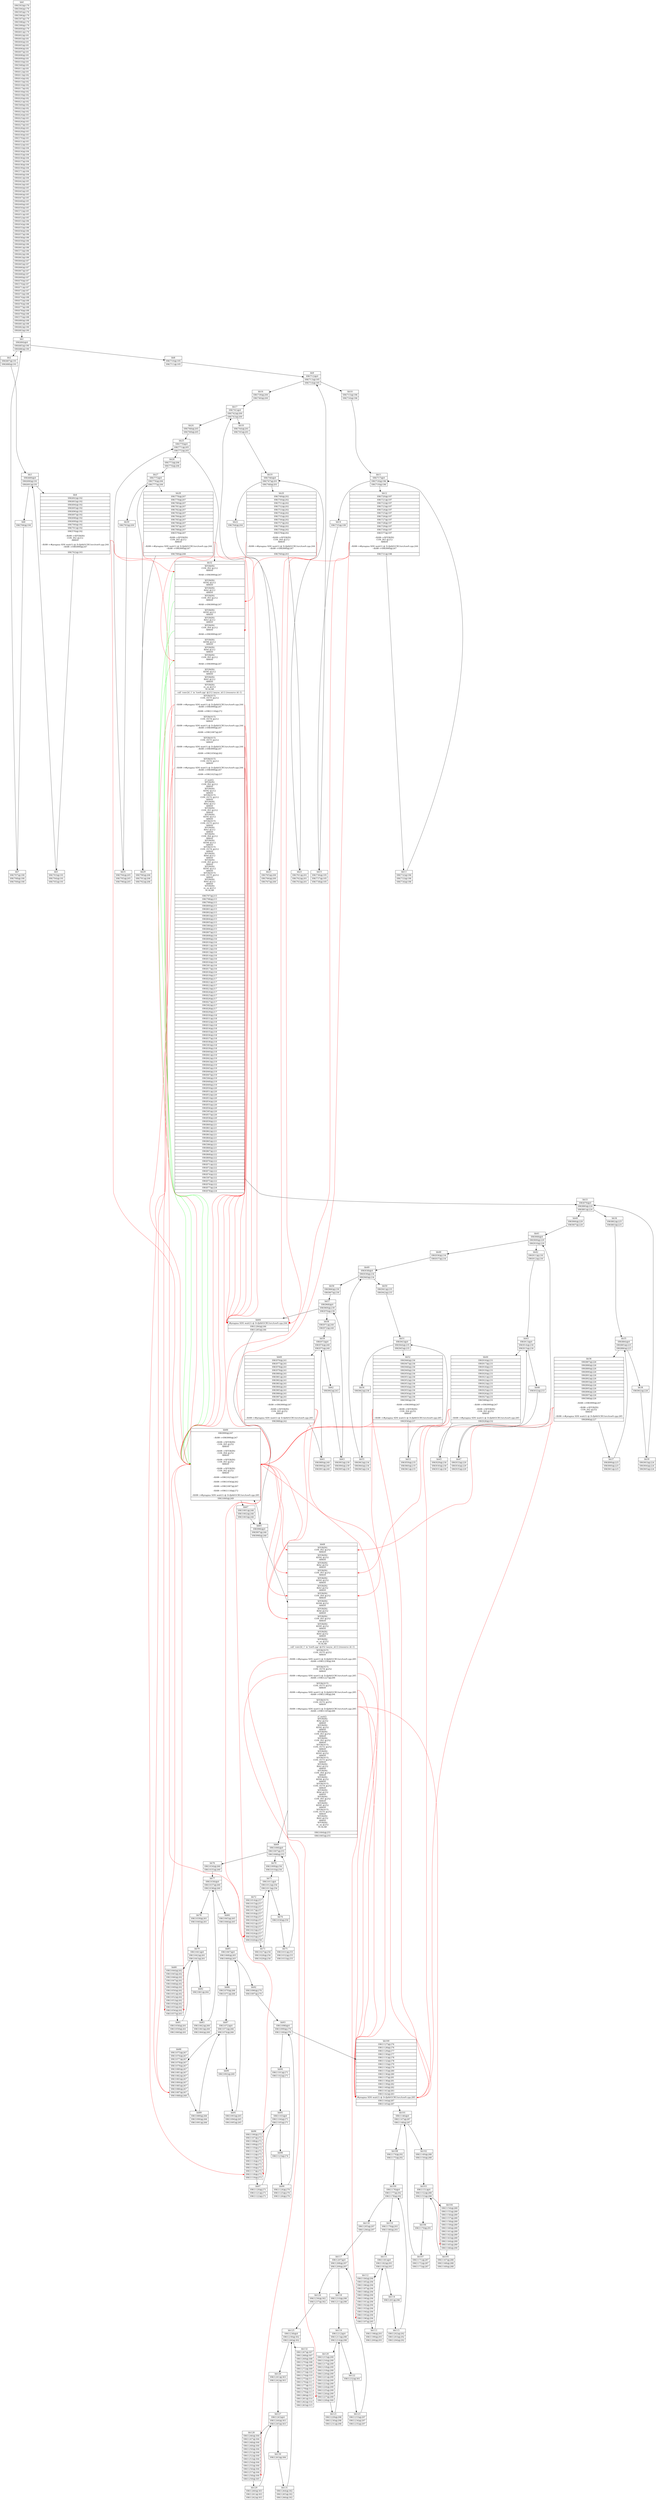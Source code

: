digraph CDFG {
node [shape=record];
bb0 [shape=record, label = "{bb0|<x0000000002CB31E0>SW(593)@179\n|<x0000000002CB3280>SW(594)@179\n|<x0000000002CB3320>SW(595)@179\n|<x0000000002CB33C0>SW(596)@179\n|<x0000000002CB3460>SW(597)@179\n|<x0000000002CB3500>SW(598)@179\n|<x0000000002CB35A0>SW(599)@179\n|<x0000000002CB3640>SW(600)@179\n|<x0000000002CB36E0>SW(601)@179\n|<x0000000002CB3780>SW(602)@181\n|<x0000000002CB3820>SW(603)@181\n|<x0000000002CB38C0>SW(604)@181\n|<x0000000002CB3960>SW(605)@181\n|<x0000000002CB3A00>SW(606)@181\n|<x0000000002CB3AA0>SW(607)@181\n|<x0000000002CB3B40>SW(608)@181\n|<x0000000002CB3BE0>SW(609)@181\n|<x0000000002CB3C80>SW(610)@181\n|<x0000000002CB2240>SW(568)@181\n|<x0000000002CB3D20>SW(611)@181\n|<x0000000002CB3DC0>SW(612)@181\n|<x0000000002CB3E60>SW(613)@182\n|<x0000000002CB3F00>SW(614)@182\n|<x0000000002CB3FA0>SW(615)@182\n|<x0000000002CB4040>SW(616)@182\n|<x0000000002CB40E0>SW(617)@182\n|<x0000000002CB4180>SW(618)@182\n|<x0000000002CB4220>SW(619)@182\n|<x0000000002CB42C0>SW(620)@182\n|<x0000000002CB4360>SW(621)@182\n|<x0000000002CB22E0>SW(569)@182\n|<x0000000002CB4400>SW(622)@182\n|<x0000000002CB44A0>SW(623)@182\n|<x0000000002CB4540>SW(624)@183\n|<x0000000002CB45E0>SW(625)@183\n|<x0000000002CB4680>SW(626)@183\n|<x0000000002CB4720>SW(627)@183\n|<x0000000002CB47C0>SW(628)@183\n|<x0000000002CB4860>SW(629)@183\n|<x0000000002CB4900>SW(630)@183\n|<x0000000002CB2380>SW(570)@183\n|<x0000000002CB49A0>SW(631)@183\n|<x0000000002CB4A40>SW(632)@183\n|<x0000000002CB4AE0>SW(633)@184\n|<x0000000002CB4B80>SW(634)@184\n|<x0000000002CB4C20>SW(635)@184\n|<x0000000002CB4CC0>SW(636)@184\n|<x0000000002CB4D60>SW(637)@184\n|<x0000000002CB4E00>SW(638)@184\n|<x0000000002CB4EA0>SW(639)@184\n|<x0000000002CB2420>SW(571)@184\n|<x0000000002CB4F40>SW(640)@184\n|<x0000000002CB4FE0>SW(641)@184\n|<x0000000002CB5080>SW(642)@185\n|<x0000000002CB5120>SW(643)@185\n|<x0000000002CB51C0>SW(644)@185\n|<x0000000002CB5260>SW(645)@185\n|<x0000000002CB5300>SW(646)@185\n|<x0000000002CB53A0>SW(647)@185\n|<x0000000002CB5440>SW(648)@185\n|<x0000000002CB54E0>SW(649)@185\n|<x0000000002CB5580>SW(650)@185\n|<x0000000002CB24C0>SW(572)@185\n|<x0000000002CB5620>SW(651)@185\n|<x0000000002CB56C0>SW(652)@185\n|<x0000000002CB5760>SW(653)@186\n|<x0000000002CB5800>SW(654)@186\n|<x0000000002CB58A0>SW(655)@186\n|<x0000000002CB5940>SW(656)@186\n|<x0000000002CB59E0>SW(657)@186\n|<x0000000002CB5A80>SW(658)@186\n|<x0000000002CB5B20>SW(659)@186\n|<x0000000002CB5BC0>SW(660)@186\n|<x0000000002CB5C60>SW(661)@186\n|<x0000000002CB2560>SW(573)@186\n|<x0000000002CB5D00>SW(662)@186\n|<x0000000002CB5DA0>SW(663)@186\n|<x0000000002CB5E40>SW(664)@187\n|<x0000000002CB5EE0>SW(665)@187\n|<x0000000002CB5F80>SW(666)@187\n|<x0000000002CB6020>SW(667)@187\n|<x0000000002CB60C0>SW(668)@187\n|<x0000000002CB6160>SW(669)@187\n|<x0000000002CB6200>SW(670)@187\n|<x0000000002CB2600>SW(574)@187\n|<x0000000002CB62A0>SW(671)@187\n|<x0000000002CB6340>SW(672)@187\n|<x0000000002CB63E0>SW(673)@188\n|<x0000000002CB6480>SW(674)@188\n|<x0000000002CB6520>SW(675)@188\n|<x0000000002CB65C0>SW(676)@188\n|<x0000000002CB6660>SW(677)@188\n|<x0000000002CB6700>SW(678)@188\n|<x0000000002CB67A0>SW(679)@188\n|<x0000000002CB26A0>SW(575)@188\n|<x0000000002CB6840>SW(680)@188\n|<x0000000002CB68E0>SW(681)@188\n|<x0000000002CB6980>SW(682)@190\n|<x0000000002CB6A20>SW(683)@190\n}"];
bb1 [shape=record, label = "{bb1|<x0000000002CB6AC0>SW(684)@0\n|<x0000000002CB6B60>SW(685)@190\n|<x0000000002CB6C00>SW(686)@190\n}"];
bb2 [shape=record, label = "{bb2|<x0000000002CB6CA0>SW(687)@191\n|<x0000000002CB6D40>SW(688)@191\n}"];
bb3 [shape=record, label = "{bb3|<x0000000002CB6DE0>SW(689)@0\n|<x0000000002CB6E80>SW(690)@191\n|<x0000000002CB6F20>SW(691)@191\n}"];
bb4 [shape=record, label = "{bb4|<x0000000002B3B140>SW(692)@192\n|<x0000000002B3B1E0>SW(693)@192\n|<x0000000002B3B280>SW(694)@192\n|<x0000000002B3B320>SW(695)@192\n|<x0000000002B3B3C0>SW(696)@192\n|<x0000000002B3B460>SW(697)@192\n|<x0000000002B3B500>SW(698)@192\n|<x0000000002B3B5A0>SW(699)@192\n|<x0000000002B3B640>SW(700)@192\n|<x0000000002B3B6E0>SW(701)@192\n|<x0000000002CB2740>SW(576)@192\n\n--RAW--\>XFER(IN)\nCON_IN2 @212\nARRAY\n\n--RAW--\>#pragma SDS wait(1) @ D:/ljd4/GCRU/src/tsw9.cpp:244\n--RAW--\>SW(999)@247\n\n|<x0000000002B3B780>SW(702)@193\n}"];
bb5 [shape=record, label = "{bb5|<x0000000002B3B820>SW(703)@191\n|<x0000000002B3B8C0>SW(704)@191\n|<x0000000002B3B960>SW(705)@191\n}"];
bb6 [shape=record, label = "{bb6|<x0000000002B3BA00>SW(706)@194\n}"];
bb7 [shape=record, label = "{bb7|<x0000000002B3BAA0>SW(707)@190\n|<x0000000002B3BB40>SW(708)@190\n|<x0000000002B3BBE0>SW(709)@190\n}"];
bb8 [shape=record, label = "{bb8|<x0000000002B3BC80>SW(710)@195\n|<x0000000002B3BD20>SW(711)@195\n}"];
bb9 [shape=record, label = "{bb9|<x0000000002B3BDC0>SW(712)@0\n|<x0000000002B3BE60>SW(713)@195\n|<x0000000002B3BF00>SW(714)@195\n}"];
bb10 [shape=record, label = "{bb10|<x0000000002B3BFA0>SW(715)@196\n|<x0000000002B3C040>SW(716)@196\n}"];
bb11 [shape=record, label = "{bb11|<x0000000002B3C0E0>SW(717)@0\n|<x0000000002B3C180>SW(718)@196\n|<x0000000002B3C220>SW(719)@196\n}"];
bb12 [shape=record, label = "{bb12|<x0000000002B3C2C0>SW(720)@197\n|<x0000000002B3C360>SW(721)@197\n|<x0000000002B3C400>SW(722)@197\n|<x0000000002B3C4A0>SW(723)@197\n|<x0000000002B3C540>SW(724)@197\n|<x0000000002B3C5E0>SW(725)@197\n|<x0000000002B3C680>SW(726)@197\n|<x0000000002B3C720>SW(727)@197\n|<x0000000002B3C7C0>SW(728)@197\n|<x0000000002B3C860>SW(729)@197\n|<x0000000002B3C900>SW(730)@197\n|<x0000000002CB27E0>SW(577)@197\n\n--RAW--\>XFER(IN)\nCON_IN3 @212\nARRAY\n\n--RAW--\>#pragma SDS wait(1) @ D:/ljd4/GCRU/src/tsw9.cpp:244\n--RAW--\>SW(999)@247\n\n|<x0000000002B3C9A0>SW(731)@198\n}"];
bb13 [shape=record, label = "{bb13|<x0000000002B3CA40>SW(732)@196\n|<x0000000002B3CAE0>SW(733)@196\n|<x0000000002B3CB80>SW(734)@196\n}"];
bb14 [shape=record, label = "{bb14|<x0000000002B3CC20>SW(735)@199\n}"];
bb15 [shape=record, label = "{bb15|<x0000000002B3CCC0>SW(736)@195\n|<x0000000002B3CD60>SW(737)@195\n|<x0000000002B3CE00>SW(738)@195\n}"];
bb16 [shape=record, label = "{bb16|<x0000000002B3CEA0>SW(739)@200\n|<x0000000002B3CF40>SW(740)@200\n}"];
bb17 [shape=record, label = "{bb17|<x0000000002B3CFE0>SW(741)@0\n|<x0000000002B3D080>SW(742)@200\n|<x0000000002B3D120>SW(743)@200\n}"];
bb18 [shape=record, label = "{bb18|<x0000000002B3D1C0>SW(744)@201\n|<x0000000002B3D260>SW(745)@201\n}"];
bb19 [shape=record, label = "{bb19|<x0000000002B3D300>SW(746)@0\n|<x0000000002B3D3A0>SW(747)@201\n|<x0000000002B3D440>SW(748)@201\n}"];
bb20 [shape=record, label = "{bb20|<x0000000002B3D4E0>SW(749)@202\n|<x0000000002B3D580>SW(750)@202\n|<x0000000002B3D620>SW(751)@202\n|<x0000000002B3D6C0>SW(752)@202\n|<x0000000002B3D760>SW(753)@202\n|<x0000000002B3D800>SW(754)@202\n|<x0000000002B3D8A0>SW(755)@202\n|<x0000000002B3D940>SW(756)@202\n|<x0000000002B3D9E0>SW(757)@202\n|<x0000000002B3DA80>SW(758)@202\n|<x0000000002B3DB20>SW(759)@202\n|<x0000000002CB2880>SW(578)@202\n\n--RAW--\>XFER(IN)\nCON_IN4 @212\nARRAY\n\n--RAW--\>#pragma SDS wait(1) @ D:/ljd4/GCRU/src/tsw9.cpp:244\n--RAW--\>SW(999)@247\n\n|<x0000000002B3DBC0>SW(760)@203\n}"];
bb21 [shape=record, label = "{bb21|<x0000000002B3DC60>SW(761)@201\n|<x0000000002B3DD00>SW(762)@201\n|<x0000000002B3DDA0>SW(763)@201\n}"];
bb22 [shape=record, label = "{bb22|<x0000000002B3DE40>SW(764)@204\n}"];
bb23 [shape=record, label = "{bb23|<x0000000002B3DEE0>SW(765)@200\n|<x0000000002B3DF80>SW(766)@200\n|<x0000000002B3E020>SW(767)@200\n}"];
bb24 [shape=record, label = "{bb24|<x0000000002B3E0C0>SW(768)@205\n|<x0000000002B3E160>SW(769)@205\n}"];
bb25 [shape=record, label = "{bb25|<x0000000002B3E200>SW(770)@0\n|<x0000000002B3E2A0>SW(771)@205\n|<x0000000002B3E340>SW(772)@205\n}"];
bb26 [shape=record, label = "{bb26|<x0000000002B3E3E0>SW(773)@206\n|<x0000000002B3E480>SW(774)@206\n}"];
bb27 [shape=record, label = "{bb27|<x0000000002B3E520>SW(775)@0\n|<x0000000002B3E5C0>SW(776)@206\n|<x0000000002B3E660>SW(777)@206\n}"];
bb28 [shape=record, label = "{bb28|<x0000000002B3E700>SW(778)@207\n|<x0000000002B3E7A0>SW(779)@207\n|<x0000000002B3E840>SW(780)@207\n|<x0000000002B3E8E0>SW(781)@207\n|<x0000000002B3E980>SW(782)@207\n|<x0000000002B3EA20>SW(783)@207\n|<x0000000002B3EAC0>SW(784)@207\n|<x0000000002B3EB60>SW(785)@207\n|<x0000000002B3EC00>SW(786)@207\n|<x0000000002B3ECA0>SW(787)@207\n|<x0000000002B3ED40>SW(788)@207\n|<x0000000002CB2920>SW(579)@207\n\n--RAW--\>XFER(IN)\nCON_IN5 @212\nARRAY\n\n--RAW--\>#pragma SDS wait(1) @ D:/ljd4/GCRU/src/tsw9.cpp:244\n--RAW--\>SW(999)@247\n\n|<x0000000002B3EDE0>SW(789)@208\n}"];
bb29 [shape=record, label = "{bb29|<x0000000002B3EE80>SW(790)@206\n|<x0000000002B3EF20>SW(791)@206\n|<x0000000002B3EFC0>SW(792)@206\n}"];
bb30 [shape=record, label = "{bb30|<x0000000002B3F060>SW(793)@209\n}"];
bb31 [shape=record, label = "{bb31|<x0000000002B3F100>SW(794)@205\n|<x0000000002B3F1A0>SW(795)@205\n|<x0000000002B3F240>SW(796)@205\n}"];
bb32 [shape=record, label = "{bb32|<x0000000002EE4D30>XFER(IN)\nCON_IN2 @212\nARRAY\n\n--WAR--\>SW(999)@247\n\n|<x0000000002EE4DD0>XFER(IN)\nKER2 @212\nARRAY\n|<x0000000002EE4F10>XFER(IN)\nBIA2 @212\nARRAY\n|<x0000000002EE4FB0>XFER(IN)\nCON_IN3 @212\nARRAY\n\n--WAR--\>SW(999)@247\n\n|<x0000000002EE5050>XFER(IN)\nKER3 @212\nARRAY\n|<x0000000002EE5190>XFER(IN)\nBIA3 @212\nARRAY\n|<x0000000002EE5230>XFER(IN)\nCON_IN4 @212\nARRAY\n\n--WAR--\>SW(999)@247\n\n|<x0000000002EE52D0>XFER(IN)\nKER4 @212\nARRAY\n|<x0000000002EE5410>XFER(IN)\nBIA4 @212\nARRAY\n|<x0000000002EE54B0>XFER(IN)\nCON_IN5 @212\nARRAY\n\n--WAR--\>SW(999)@247\n\n|<x0000000002EE5550>XFER(IN)\nKER5 @212\nARRAY\n|<x0000000002EE5690>XFER(IN)\nBIA5 @212\nARRAY\n|<x0000000002EE5730>XFER(IN)\nre_en @212\nSCALAR\n|<x000000000173EC50>call 'conv2d_1' in 'tsw9.cpp' @212 (async_id:1) (resource id:-1)\n|<x0000000002EE55F0>XFER(OUT)\nCON_OUT5 @212\nARRAY\n\n--RAW--\>#pragma SDS wait(1) @ D:/ljd4/GCRU/src/tsw9.cpp:244\n--RAW--\>SW(999)@247\n\n--RAW--\>SW(1118)@272\n\n|<x0000000002EE5370>XFER(OUT)\nCON_OUT4 @212\nARRAY\n\n--RAW--\>#pragma SDS wait(1) @ D:/ljd4/GCRU/src/tsw9.cpp:244\n--RAW--\>SW(999)@247\n\n--RAW--\>SW(1087)@267\n\n|<x0000000002EE50F0>XFER(OUT)\nCON_OUT3 @212\nARRAY\n\n--RAW--\>#pragma SDS wait(1) @ D:/ljd4/GCRU/src/tsw9.cpp:244\n--RAW--\>SW(999)@247\n\n--RAW--\>SW(1056)@262\n\n|<x0000000002EE4E70>XFER(OUT)\nCON_OUT2 @212\nARRAY\n\n--RAW--\>#pragma SDS wait(1) @ D:/ljd4/GCRU/src/tsw9.cpp:244\n--RAW--\>SW(999)@247\n\n--RAW--\>SW(1025)@257\n\n|<x0000000002EE63B0>cf_wait(): \nXFER(IN)\nCON_IN2 @212\nARRAY\nXFER(IN)\nKER2 @212\nARRAY\nXFER(OUT)\nCON_OUT2 @212\nARRAY\nXFER(IN)\nBIA2 @212\nARRAY\nXFER(IN)\nCON_IN3 @212\nARRAY\nXFER(IN)\nKER3 @212\nARRAY\nXFER(OUT)\nCON_OUT3 @212\nARRAY\nXFER(IN)\nBIA3 @212\nARRAY\nXFER(IN)\nCON_IN4 @212\nARRAY\nXFER(IN)\nKER4 @212\nARRAY\nXFER(OUT)\nCON_OUT4 @212\nARRAY\nXFER(IN)\nBIA4 @212\nARRAY\nXFER(IN)\nCON_IN5 @212\nARRAY\nXFER(IN)\nKER5 @212\nARRAY\nXFER(OUT)\nCON_OUT5 @212\nARRAY\nXFER(IN)\nBIA5 @212\nARRAY\nXFER(IN)\nre_en @212\nSCALAR\n\n|<x0000000002B3F2E0>SW(797)@215\n|<x0000000002B3F380>SW(798)@215\n|<x0000000002B3F420>SW(799)@215\n|<x0000000002B3F4C0>SW(800)@215\n|<x0000000002B3F560>SW(801)@215\n|<x0000000002B3F600>SW(802)@215\n|<x0000000002B3F6A0>SW(803)@215\n|<x0000000002B3F740>SW(804)@215\n|<x0000000002B3F7E0>SW(805)@215\n|<x0000000002CB29C0>SW(580)@215\n|<x0000000002B3F880>SW(806)@215\n|<x0000000002B3F920>SW(807)@215\n|<x0000000002B3F9C0>SW(808)@216\n|<x0000000002B3FA60>SW(809)@216\n|<x0000000002B3FB00>SW(810)@216\n|<x0000000002B3FBA0>SW(811)@216\n|<x0000000002B3FC40>SW(812)@216\n|<x0000000002B3FCE0>SW(813)@216\n|<x0000000002B3FD80>SW(814)@216\n|<x0000000002B3FE20>SW(815)@216\n|<x0000000002B3FEC0>SW(816)@216\n|<x0000000002CB2A60>SW(581)@216\n|<x0000000002B3FF60>SW(817)@216\n|<x0000000002B40000>SW(818)@216\n|<x0000000002B400A0>SW(819)@217\n|<x0000000002B40140>SW(820)@217\n|<x0000000002B401E0>SW(821)@217\n|<x0000000002B40280>SW(822)@217\n|<x0000000002B40320>SW(823)@217\n|<x0000000002B403C0>SW(824)@217\n|<x0000000002B40460>SW(825)@217\n|<x0000000002B40500>SW(826)@217\n|<x0000000002B405A0>SW(827)@217\n|<x0000000002CB2B00>SW(582)@217\n|<x0000000002B40640>SW(828)@217\n|<x0000000002B406E0>SW(829)@217\n|<x0000000002B40780>SW(830)@218\n|<x0000000002B40820>SW(831)@218\n|<x0000000002B408C0>SW(832)@218\n|<x0000000002B40960>SW(833)@218\n|<x0000000002B40A00>SW(834)@218\n|<x0000000002B40AA0>SW(835)@218\n|<x0000000002B40B40>SW(836)@218\n|<x0000000002B40BE0>SW(837)@218\n|<x0000000002B40C80>SW(838)@218\n|<x0000000002CB2BA0>SW(583)@218\n|<x0000000002B40D20>SW(839)@218\n|<x0000000002B40DC0>SW(840)@218\n|<x0000000002B40E60>SW(841)@219\n|<x0000000002B40F00>SW(842)@219\n|<x0000000002B40FA0>SW(843)@219\n|<x0000000002B41040>SW(844)@219\n|<x0000000002B410E0>SW(845)@219\n|<x0000000002B41180>SW(846)@219\n|<x0000000002B41220>SW(847)@219\n|<x0000000002CB2C40>SW(584)@219\n|<x0000000002B412C0>SW(848)@219\n|<x0000000002B41360>SW(849)@219\n|<x0000000002B41400>SW(850)@220\n|<x0000000002B414A0>SW(851)@220\n|<x0000000002B41540>SW(852)@220\n|<x0000000002B415E0>SW(853)@220\n|<x0000000002B41680>SW(854)@220\n|<x0000000002B41720>SW(855)@220\n|<x0000000002B417C0>SW(856)@220\n|<x0000000002CB2CE0>SW(585)@220\n|<x0000000002B41860>SW(857)@220\n|<x0000000002B41900>SW(858)@220\n|<x0000000002B419A0>SW(859)@221\n|<x0000000002B41A40>SW(860)@221\n|<x0000000002B41AE0>SW(861)@221\n|<x0000000002B41B80>SW(862)@221\n|<x0000000002B41C20>SW(863)@221\n|<x0000000002B41CC0>SW(864)@221\n|<x0000000002B41D60>SW(865)@221\n|<x0000000002CB2D80>SW(586)@221\n|<x0000000002B41E00>SW(866)@221\n|<x0000000002B41EA0>SW(867)@221\n|<x0000000002B41F40>SW(868)@222\n|<x0000000002B41FE0>SW(869)@222\n|<x0000000002B42080>SW(870)@222\n|<x0000000002B42120>SW(871)@222\n|<x0000000002B421C0>SW(872)@222\n|<x0000000002B42260>SW(873)@222\n|<x0000000002B42300>SW(874)@222\n|<x0000000002CB2E20>SW(587)@222\n|<x0000000002B423A0>SW(875)@222\n|<x0000000002B42440>SW(876)@222\n|<x0000000002B424E0>SW(877)@224\n|<x0000000002B42580>SW(878)@224\n}"];
bb33 [shape=record, label = "{bb33|<x0000000002B42620>SW(879)@0\n|<x0000000002B426C0>SW(880)@224\n|<x0000000002B42760>SW(881)@224\n}"];
bb34 [shape=record, label = "{bb34|<x0000000002B42800>SW(882)@225\n|<x0000000002B428A0>SW(883)@225\n}"];
bb35 [shape=record, label = "{bb35|<x0000000002B42940>SW(884)@0\n|<x0000000002B429E0>SW(885)@225\n|<x0000000002B42A80>SW(886)@225\n}"];
bb36 [shape=record, label = "{bb36|<x0000000002B42B20>SW(887)@226\n|<x0000000002B42BC0>SW(888)@226\n|<x0000000002B42C60>SW(889)@226\n|<x0000000002B42D00>SW(890)@226\n|<x0000000002B42DA0>SW(891)@226\n|<x0000000002B42E40>SW(892)@226\n|<x0000000002B42EE0>SW(893)@226\n|<x0000000002B42F80>SW(894)@226\n|<x0000000002B43020>SW(895)@226\n|<x0000000002B43140>SW(896)@226\n|<x0000000002B431E0>SW(897)@226\n|<x0000000002CB2EC0>SW(588)@226\n\n--RAW--\>SW(999)@247\n\n--RAW--\>XFER(IN)\nCON_IN2 @252\nARRAY\n\n--RAW--\>#pragma SDS wait(1) @ D:/ljd4/GCRU/src/tsw9.cpp:285\n|<x0000000002B43280>SW(898)@227\n}"];
bb37 [shape=record, label = "{bb37|<x0000000002B43320>SW(899)@225\n|<x0000000002B433C0>SW(900)@225\n|<x0000000002B43460>SW(901)@225\n}"];
bb38 [shape=record, label = "{bb38|<x0000000002B43500>SW(902)@228\n}"];
bb39 [shape=record, label = "{bb39|<x0000000002B435A0>SW(903)@224\n|<x0000000002B43640>SW(904)@224\n|<x0000000002B436E0>SW(905)@224\n}"];
bb40 [shape=record, label = "{bb40|<x0000000002B43780>SW(906)@229\n|<x0000000002B43820>SW(907)@229\n}"];
bb41 [shape=record, label = "{bb41|<x0000000002B438C0>SW(908)@0\n|<x0000000002B43960>SW(909)@229\n|<x0000000002B43A00>SW(910)@229\n}"];
bb42 [shape=record, label = "{bb42|<x0000000002B43AA0>SW(911)@230\n|<x0000000002B43B40>SW(912)@230\n}"];
bb43 [shape=record, label = "{bb43|<x0000000002B43BE0>SW(913)@0\n|<x0000000002B43C80>SW(914)@230\n|<x0000000002B43D20>SW(915)@230\n}"];
bb44 [shape=record, label = "{bb44|<x0000000002B43DC0>SW(916)@231\n|<x0000000002B43E60>SW(917)@231\n|<x0000000002B43F00>SW(918)@231\n|<x0000000002B43FA0>SW(919)@231\n|<x0000000002B44040>SW(920)@231\n|<x0000000002B440E0>SW(921)@231\n|<x0000000002B44180>SW(922)@231\n|<x0000000002B44220>SW(923)@231\n|<x0000000002B442C0>SW(924)@231\n|<x0000000002B44360>SW(925)@231\n|<x0000000002B44400>SW(926)@231\n|<x0000000002B444A0>SW(927)@231\n|<x0000000002CB2F60>SW(589)@231\n\n--RAW--\>SW(999)@247\n\n--RAW--\>XFER(IN)\nCON_IN3 @252\nARRAY\n\n--RAW--\>#pragma SDS wait(1) @ D:/ljd4/GCRU/src/tsw9.cpp:285\n|<x0000000002B44540>SW(928)@232\n}"];
bb45 [shape=record, label = "{bb45|<x0000000002B445E0>SW(929)@230\n|<x0000000002B44680>SW(930)@230\n|<x0000000002B44720>SW(931)@230\n}"];
bb46 [shape=record, label = "{bb46|<x0000000002B447C0>SW(932)@233\n}"];
bb47 [shape=record, label = "{bb47|<x0000000002B44860>SW(933)@229\n|<x0000000002B44900>SW(934)@229\n|<x0000000002B449A0>SW(935)@229\n}"];
bb48 [shape=record, label = "{bb48|<x0000000002B44A40>SW(936)@234\n|<x0000000002B44AE0>SW(937)@234\n}"];
bb49 [shape=record, label = "{bb49|<x0000000002B44B80>SW(938)@0\n|<x0000000002B44C20>SW(939)@234\n|<x0000000002B44CC0>SW(940)@234\n}"];
bb50 [shape=record, label = "{bb50|<x0000000002B44D60>SW(941)@235\n|<x0000000002B44E00>SW(942)@235\n}"];
bb51 [shape=record, label = "{bb51|<x0000000002B44EA0>SW(943)@0\n|<x0000000002B44F40>SW(944)@235\n|<x0000000002B44FE0>SW(945)@235\n}"];
bb52 [shape=record, label = "{bb52|<x0000000002B45080>SW(946)@236\n|<x0000000002B45120>SW(947)@236\n|<x0000000002B451C0>SW(948)@236\n|<x0000000002B45260>SW(949)@236\n|<x0000000002B45300>SW(950)@236\n|<x0000000002B453A0>SW(951)@236\n|<x0000000002B45440>SW(952)@236\n|<x0000000002B454E0>SW(953)@236\n|<x0000000002B45580>SW(954)@236\n|<x0000000002B45620>SW(955)@236\n|<x0000000002B456C0>SW(956)@236\n|<x0000000002B45760>SW(957)@236\n|<x0000000002CB3000>SW(590)@236\n\n--RAW--\>SW(999)@247\n\n--RAW--\>XFER(IN)\nCON_IN4 @252\nARRAY\n\n--RAW--\>#pragma SDS wait(1) @ D:/ljd4/GCRU/src/tsw9.cpp:285\n|<x0000000002B45800>SW(958)@237\n}"];
bb53 [shape=record, label = "{bb53|<x0000000002B458A0>SW(959)@235\n|<x0000000002B45940>SW(960)@235\n|<x0000000002B459E0>SW(961)@235\n}"];
bb54 [shape=record, label = "{bb54|<x0000000002B45A80>SW(962)@238\n}"];
bb55 [shape=record, label = "{bb55|<x0000000002B45B20>SW(963)@234\n|<x0000000002B45BC0>SW(964)@234\n|<x0000000002B45C60>SW(965)@234\n}"];
bb56 [shape=record, label = "{bb56|<x0000000002B45D00>SW(966)@239\n|<x0000000002B45DA0>SW(967)@239\n}"];
bb57 [shape=record, label = "{bb57|<x0000000002B45E40>SW(968)@0\n|<x0000000002B45EE0>SW(969)@239\n|<x0000000002B45F80>SW(970)@239\n}"];
bb58 [shape=record, label = "{bb58|<x0000000002B46020>SW(971)@240\n|<x0000000002B460C0>SW(972)@240\n}"];
bb59 [shape=record, label = "{bb59|<x0000000002B46160>SW(973)@0\n|<x0000000002B46200>SW(974)@240\n|<x0000000002B462A0>SW(975)@240\n}"];
bb60 [shape=record, label = "{bb60|<x0000000002B46340>SW(976)@241\n|<x0000000002B463E0>SW(977)@241\n|<x0000000002B46480>SW(978)@241\n|<x0000000002B46520>SW(979)@241\n|<x0000000002B465C0>SW(980)@241\n|<x0000000002B46660>SW(981)@241\n|<x0000000002B46700>SW(982)@241\n|<x0000000002B467A0>SW(983)@241\n|<x0000000002B46840>SW(984)@241\n|<x0000000002B468E0>SW(985)@241\n|<x0000000002B46980>SW(986)@241\n|<x0000000002B46A20>SW(987)@241\n|<x0000000002CB30A0>SW(591)@241\n\n--RAW--\>SW(999)@247\n\n--RAW--\>XFER(IN)\nCON_IN5 @252\nARRAY\n\n--RAW--\>#pragma SDS wait(1) @ D:/ljd4/GCRU/src/tsw9.cpp:285\n|<x0000000002B46AC0>SW(988)@242\n}"];
bb61 [shape=record, label = "{bb61|<x0000000002B46B60>SW(989)@240\n|<x0000000002B46C00>SW(990)@240\n|<x0000000002B46CA0>SW(991)@240\n}"];
bb62 [shape=record, label = "{bb62|<x0000000002B46D40>SW(992)@243\n}"];
bb63 [shape=record, label = "{bb63|<x0000000002B46DE0>SW(993)@239\n|<x0000000002B46E80>SW(994)@239\n|<x0000000002B46F20>SW(995)@239\n}"];
bb64 [shape=record, label = "{bb64|<x0000000002CB3140>#pragma SDS wait(1) @ D:/ljd4/GCRU/src/tsw9.cpp:244|<x0000000002CBE340>SW(1284)@246\n|<x0000000002CBE3E0>SW(1285)@246\n}"];
bb65 [shape=record, label = "{bb65|<x0000000002B46FC0>SW(996)@0\n|<x0000000002B47060>SW(997)@246\n|<x0000000002B47100>SW(998)@246\n}"];
bb66 [shape=record, label = "{bb66|<x0000000002B471A0>SW(999)@247\n\n--RAW--\>SW(999)@247\n\n--RAW--\>XFER(IN)\nCON_IN5 @252\nARRAY\n\n--RAW--\>XFER(IN)\nCON_IN4 @252\nARRAY\n\n--RAW--\>XFER(IN)\nCON_IN3 @252\nARRAY\n\n--RAW--\>XFER(IN)\nCON_IN2 @252\nARRAY\n\n--RAW--\>SW(1025)@257\n\n--RAW--\>SW(1056)@262\n\n--RAW--\>SW(1087)@267\n\n--RAW--\>SW(1118)@272\n\n--RAW--\>#pragma SDS wait(1) @ D:/ljd4/GCRU/src/tsw9.cpp:285\n|<x0000000002B47240>SW(1000)@249\n}"];
bb67 [shape=record, label = "{bb67|<x0000000002B472E0>SW(1001)@246\n|<x0000000002B47380>SW(1002)@246\n|<x0000000002B47420>SW(1003)@246\n}"];
bb68 [shape=record, label = "{bb68|<x0000000002EE57D0>XFER(IN)\nCON_IN2 @252\nARRAY\n|<x0000000002EE5870>XFER(IN)\nKER2 @252\nARRAY\n|<x0000000002EE59B0>XFER(IN)\nBIA2 @252\nARRAY\n|<x0000000002EE5A50>XFER(IN)\nCON_IN3 @252\nARRAY\n|<x0000000002EE5AF0>XFER(IN)\nKER3 @252\nARRAY\n|<x0000000002EE5C30>XFER(IN)\nBIA3 @252\nARRAY\n|<x0000000002EE5CD0>XFER(IN)\nCON_IN4 @252\nARRAY\n|<x0000000002EE5D70>XFER(IN)\nKER4 @252\nARRAY\n|<x0000000002EE5EB0>XFER(IN)\nBIA4 @252\nARRAY\n|<x0000000002EE5F50>XFER(IN)\nCON_IN5 @252\nARRAY\n|<x0000000002EE5FF0>XFER(IN)\nKER5 @252\nARRAY\n|<x0000000002EE6130>XFER(IN)\nBIA5 @252\nARRAY\n|<x0000000002EE61D0>XFER(IN)\nre_en @252\nSCALAR\n|<x000000000173EB70>call 'conv2d_1' in 'tsw9.cpp' @252 (async_id:1) (resource id:-1)\n|<x0000000002EE6090>XFER(OUT)\nCON_OUT5 @252\nARRAY\n\n--RAW--\>#pragma SDS wait(1) @ D:/ljd4/GCRU/src/tsw9.cpp:285\n--RAW--\>SW(1258)@304\n\n|<x0000000002EE5E10>XFER(OUT)\nCON_OUT4 @252\nARRAY\n\n--RAW--\>#pragma SDS wait(1) @ D:/ljd4/GCRU/src/tsw9.cpp:285\n--RAW--\>SW(1227)@299\n\n|<x0000000002EE5B90>XFER(OUT)\nCON_OUT3 @252\nARRAY\n\n--RAW--\>#pragma SDS wait(1) @ D:/ljd4/GCRU/src/tsw9.cpp:285\n--RAW--\>SW(1196)@294\n\n|<x0000000002EE5910>XFER(OUT)\nCON_OUT2 @252\nARRAY\n\n--RAW--\>#pragma SDS wait(1) @ D:/ljd4/GCRU/src/tsw9.cpp:285\n--RAW--\>SW(1165)@289\n\n|<x0000000002EE6450>cf_wait(): \nXFER(IN)\nBIA2 @252\nARRAY\nXFER(IN)\nKER2 @252\nARRAY\nXFER(IN)\nCON_IN3 @252\nARRAY\nXFER(IN)\nCON_IN2 @252\nARRAY\nXFER(OUT)\nCON_OUT2 @252\nARRAY\nXFER(IN)\nKER3 @252\nARRAY\nXFER(OUT)\nCON_OUT3 @252\nARRAY\nXFER(IN)\nBIA3 @252\nARRAY\nXFER(IN)\nCON_IN4 @252\nARRAY\nXFER(IN)\nKER4 @252\nARRAY\nXFER(OUT)\nCON_OUT4 @252\nARRAY\nXFER(IN)\nBIA4 @252\nARRAY\nXFER(IN)\nCON_IN5 @252\nARRAY\nXFER(IN)\nKER5 @252\nARRAY\nXFER(OUT)\nCON_OUT5 @252\nARRAY\nXFER(IN)\nBIA5 @252\nARRAY\nXFER(IN)\nre_en @252\nSCALAR\n\n|<x0000000002B474C0>SW(1004)@255\n|<x0000000002B47560>SW(1005)@255\n}"];
bb69 [shape=record, label = "{bb69|<x0000000002B47600>SW(1006)@0\n|<x0000000002B476A0>SW(1007)@255\n|<x0000000002B47740>SW(1008)@255\n}"];
bb70 [shape=record, label = "{bb70|<x0000000002B477E0>SW(1009)@256\n|<x0000000002B47880>SW(1010)@256\n}"];
bb71 [shape=record, label = "{bb71|<x0000000002B47920>SW(1011)@0\n|<x0000000002B479C0>SW(1012)@256\n|<x0000000002B47A60>SW(1013)@256\n}"];
bb72 [shape=record, label = "{bb72|<x0000000002B47B00>SW(1014)@257\n|<x0000000002B47BA0>SW(1015)@257\n|<x0000000002B47C40>SW(1016)@257\n|<x0000000002B47CE0>SW(1017)@257\n|<x0000000002B47D80>SW(1018)@257\n|<x0000000002B47E20>SW(1019)@257\n|<x0000000002B47EC0>SW(1020)@257\n|<x0000000002B47F60>SW(1021)@257\n|<x0000000002B48000>SW(1022)@257\n|<x0000000002B480A0>SW(1023)@257\n|<x0000000002B48140>SW(1024)@257\n|<x0000000002B481E0>SW(1025)@257\n|<x0000000002B48280>SW(1026)@258\n}"];
bb73 [shape=record, label = "{bb73|<x0000000002B48320>SW(1027)@256\n|<x0000000002B483C0>SW(1028)@256\n|<x0000000002B48460>SW(1029)@256\n}"];
bb74 [shape=record, label = "{bb74|<x0000000002B48500>SW(1030)@259\n}"];
bb75 [shape=record, label = "{bb75|<x0000000002B485A0>SW(1031)@255\n|<x0000000002B48640>SW(1032)@255\n|<x0000000002B486E0>SW(1033)@255\n}"];
bb76 [shape=record, label = "{bb76|<x0000000002B48780>SW(1034)@260\n|<x0000000002B48820>SW(1035)@260\n}"];
bb77 [shape=record, label = "{bb77|<x0000000002B488C0>SW(1036)@0\n|<x0000000002B48960>SW(1037)@260\n|<x0000000002B48A00>SW(1038)@260\n}"];
bb78 [shape=record, label = "{bb78|<x0000000002B48AA0>SW(1039)@261\n|<x0000000002B48B40>SW(1040)@261\n}"];
bb79 [shape=record, label = "{bb79|<x0000000002B48BE0>SW(1041)@0\n|<x0000000002B48C80>SW(1042)@261\n|<x0000000002B48D20>SW(1043)@261\n}"];
bb80 [shape=record, label = "{bb80|<x0000000002B48DC0>SW(1044)@262\n|<x0000000002B48E60>SW(1045)@262\n|<x0000000002B48F00>SW(1046)@262\n|<x0000000002B48FA0>SW(1047)@262\n|<x0000000002B49040>SW(1048)@262\n|<x0000000002B490E0>SW(1049)@262\n|<x0000000002B49180>SW(1050)@262\n|<x0000000002B49220>SW(1051)@262\n|<x0000000002B492C0>SW(1052)@262\n|<x0000000002B49360>SW(1053)@262\n|<x0000000002B49400>SW(1054)@262\n|<x0000000002B494A0>SW(1055)@262\n|<x0000000002B49540>SW(1056)@262\n|<x0000000002B495E0>SW(1057)@263\n}"];
bb81 [shape=record, label = "{bb81|<x0000000002B49680>SW(1058)@261\n|<x0000000002B49720>SW(1059)@261\n|<x0000000002B497C0>SW(1060)@261\n}"];
bb82 [shape=record, label = "{bb82|<x0000000002B49860>SW(1061)@264\n}"];
bb83 [shape=record, label = "{bb83|<x0000000002B49900>SW(1062)@260\n|<x0000000002B499A0>SW(1063)@260\n|<x0000000002B49A40>SW(1064)@260\n}"];
bb84 [shape=record, label = "{bb84|<x0000000002B49AE0>SW(1065)@265\n|<x0000000002B49B80>SW(1066)@265\n}"];
bb85 [shape=record, label = "{bb85|<x0000000002B49C20>SW(1067)@0\n|<x0000000002B49CC0>SW(1068)@265\n|<x0000000002B49D60>SW(1069)@265\n}"];
bb86 [shape=record, label = "{bb86|<x0000000002B49E00>SW(1070)@266\n|<x0000000002B49EA0>SW(1071)@266\n}"];
bb87 [shape=record, label = "{bb87|<x0000000002B49F40>SW(1072)@0\n|<x0000000002B49FE0>SW(1073)@266\n|<x0000000002B4A080>SW(1074)@266\n}"];
bb88 [shape=record, label = "{bb88|<x0000000002B4A120>SW(1075)@267\n|<x0000000002B4A1C0>SW(1076)@267\n|<x0000000002B4A260>SW(1077)@267\n|<x0000000002B4A300>SW(1078)@267\n|<x0000000002B4A3A0>SW(1079)@267\n|<x0000000002B4A440>SW(1080)@267\n|<x0000000002B4A4E0>SW(1081)@267\n|<x0000000002B4A580>SW(1082)@267\n|<x0000000002B4A620>SW(1083)@267\n|<x0000000002B4A6C0>SW(1084)@267\n|<x0000000002B4A760>SW(1085)@267\n|<x0000000002B4A800>SW(1086)@267\n|<x0000000002B4A8A0>SW(1087)@267\n|<x0000000002B4A940>SW(1088)@268\n}"];
bb89 [shape=record, label = "{bb89|<x0000000002B4A9E0>SW(1089)@266\n|<x0000000002B4AA80>SW(1090)@266\n|<x0000000002B4AB20>SW(1091)@266\n}"];
bb90 [shape=record, label = "{bb90|<x0000000002B4ABC0>SW(1092)@269\n}"];
bb91 [shape=record, label = "{bb91|<x0000000002B4AC60>SW(1093)@265\n|<x0000000002B4AD00>SW(1094)@265\n|<x0000000002B4ADA0>SW(1095)@265\n}"];
bb92 [shape=record, label = "{bb92|<x0000000002B4AE40>SW(1096)@270\n|<x0000000002B4AEE0>SW(1097)@270\n}"];
bb93 [shape=record, label = "{bb93|<x0000000002B4AF80>SW(1098)@0\n|<x0000000002B4B020>SW(1099)@270\n|<x0000000002CB7040>SW(1100)@270\n}"];
bb94 [shape=record, label = "{bb94|<x0000000002CB70E0>SW(1101)@271\n|<x0000000002CB7180>SW(1102)@271\n}"];
bb95 [shape=record, label = "{bb95|<x0000000002CB7220>SW(1103)@0\n|<x0000000002CB72C0>SW(1104)@271\n|<x0000000002CB7360>SW(1105)@271\n}"];
bb96 [shape=record, label = "{bb96|<x0000000002CB7400>SW(1106)@272\n|<x0000000002CB74A0>SW(1107)@272\n|<x0000000002CB7540>SW(1108)@272\n|<x0000000002CB75E0>SW(1109)@272\n|<x0000000002CB7680>SW(1110)@272\n|<x0000000002CB7720>SW(1111)@272\n|<x0000000002CB77C0>SW(1112)@272\n|<x0000000002CB7860>SW(1113)@272\n|<x0000000002CB7900>SW(1114)@272\n|<x0000000002CB79A0>SW(1115)@272\n|<x0000000002CB7A40>SW(1116)@272\n|<x0000000002CB7AE0>SW(1117)@272\n|<x0000000002CB7B80>SW(1118)@272\n|<x0000000002CB7C20>SW(1119)@273\n}"];
bb97 [shape=record, label = "{bb97|<x0000000002CB7CC0>SW(1120)@271\n|<x0000000002CB7D60>SW(1121)@271\n|<x0000000002CB7E00>SW(1122)@271\n}"];
bb98 [shape=record, label = "{bb98|<x0000000002CB7EA0>SW(1123)@274\n}"];
bb99 [shape=record, label = "{bb99|<x0000000002CB7F40>SW(1124)@270\n|<x0000000002CB7FE0>SW(1125)@270\n|<x0000000002CB8080>SW(1126)@270\n}"];
bb100 [shape=record, label = "{bb100|<x0000000002CB8120>SW(1127)@276\n|<x0000000002CB81C0>SW(1128)@276\n|<x0000000002CB8260>SW(1129)@277\n|<x0000000002CB8300>SW(1130)@277\n|<x0000000002CB83A0>SW(1131)@278\n|<x0000000002CB8440>SW(1132)@278\n|<x0000000002CB84E0>SW(1133)@279\n|<x0000000002CB8580>SW(1134)@279\n|<x0000000002CB8620>SW(1135)@280\n|<x0000000002CB86C0>SW(1136)@280\n|<x0000000002CB8760>SW(1137)@281\n|<x0000000002CB8800>SW(1138)@281\n|<x0000000002CB88A0>SW(1139)@282\n|<x0000000002CB8940>SW(1140)@282\n|<x0000000002CB89E0>SW(1141)@283\n|<x0000000002CB8A80>SW(1142)@283\n|<x0000000002CB8B20>#pragma SDS wait(1) @ D:/ljd4/GCRU/src/tsw9.cpp:285|<x0000000002CB8BC0>SW(1144)@287\n|<x0000000002CB8C60>SW(1145)@287\n}"];
bb101 [shape=record, label = "{bb101|<x0000000002CB8D00>SW(1146)@0\n|<x0000000002CB8DA0>SW(1147)@287\n|<x0000000002CB8E40>SW(1148)@287\n}"];
bb102 [shape=record, label = "{bb102|<x0000000002CB8EE0>SW(1149)@288\n|<x0000000002CB8F80>SW(1150)@288\n}"];
bb103 [shape=record, label = "{bb103|<x0000000002CB9020>SW(1151)@0\n|<x0000000002CB90C0>SW(1152)@288\n|<x0000000002CB9160>SW(1153)@288\n}"];
bb104 [shape=record, label = "{bb104|<x0000000002CB9200>SW(1154)@289\n|<x0000000002CB92A0>SW(1155)@289\n|<x0000000002CB9340>SW(1156)@289\n|<x0000000002CB93E0>SW(1157)@289\n|<x0000000002CB9480>SW(1158)@289\n|<x0000000002CB9520>SW(1159)@289\n|<x0000000002CB95C0>SW(1160)@289\n|<x0000000002CB9660>SW(1161)@289\n|<x0000000002CB9700>SW(1162)@289\n|<x0000000002CB97A0>SW(1163)@289\n|<x0000000002CB9840>SW(1164)@289\n|<x0000000002CB98E0>SW(1165)@289\n|<x0000000002CB9980>SW(1166)@290\n}"];
bb105 [shape=record, label = "{bb105|<x0000000002CB9A20>SW(1167)@288\n|<x0000000002CB9AC0>SW(1168)@288\n|<x0000000002CB9B60>SW(1169)@288\n}"];
bb106 [shape=record, label = "{bb106|<x0000000002CB9C00>SW(1170)@291\n}"];
bb107 [shape=record, label = "{bb107|<x0000000002CB9CA0>SW(1171)@287\n|<x0000000002CB9D40>SW(1172)@287\n|<x0000000002CB9DE0>SW(1173)@287\n}"];
bb108 [shape=record, label = "{bb108|<x0000000002CB9E80>SW(1174)@292\n|<x0000000002CB9F20>SW(1175)@292\n}"];
bb109 [shape=record, label = "{bb109|<x0000000002CB9FC0>SW(1176)@0\n|<x0000000002CBA060>SW(1177)@292\n|<x0000000002CBA100>SW(1178)@292\n}"];
bb110 [shape=record, label = "{bb110|<x0000000002CBA1A0>SW(1179)@293\n|<x0000000002CBA240>SW(1180)@293\n}"];
bb111 [shape=record, label = "{bb111|<x0000000002CBA2E0>SW(1181)@0\n|<x0000000002CBA380>SW(1182)@293\n|<x0000000002CBA420>SW(1183)@293\n}"];
bb112 [shape=record, label = "{bb112|<x0000000002CBA4C0>SW(1184)@294\n|<x0000000002CBA560>SW(1185)@294\n|<x0000000002CBA600>SW(1186)@294\n|<x0000000002CBA6A0>SW(1187)@294\n|<x0000000002CBA740>SW(1188)@294\n|<x0000000002CBA7E0>SW(1189)@294\n|<x0000000002CBA880>SW(1190)@294\n|<x0000000002CBA920>SW(1191)@294\n|<x0000000002CBA9C0>SW(1192)@294\n|<x0000000002CBAA60>SW(1193)@294\n|<x0000000002CBAB00>SW(1194)@294\n|<x0000000002CBABA0>SW(1195)@294\n|<x0000000002CBAC40>SW(1196)@294\n|<x0000000002CBACE0>SW(1197)@295\n}"];
bb113 [shape=record, label = "{bb113|<x0000000002CBAD80>SW(1198)@293\n|<x0000000002CBAE20>SW(1199)@293\n|<x0000000002CBAEC0>SW(1200)@293\n}"];
bb114 [shape=record, label = "{bb114|<x0000000002CBAF60>SW(1201)@296\n}"];
bb115 [shape=record, label = "{bb115|<x0000000002CBB000>SW(1202)@292\n|<x0000000002CBB0A0>SW(1203)@292\n|<x0000000002CBB140>SW(1204)@292\n}"];
bb116 [shape=record, label = "{bb116|<x0000000002CBB1E0>SW(1205)@297\n|<x0000000002CBB280>SW(1206)@297\n}"];
bb117 [shape=record, label = "{bb117|<x0000000002CBB320>SW(1207)@0\n|<x0000000002CBB3C0>SW(1208)@297\n|<x0000000002CBB460>SW(1209)@297\n}"];
bb118 [shape=record, label = "{bb118|<x0000000002CBB500>SW(1210)@298\n|<x0000000002CBB5A0>SW(1211)@298\n}"];
bb119 [shape=record, label = "{bb119|<x0000000002CBB640>SW(1212)@0\n|<x0000000002CBB6E0>SW(1213)@298\n|<x0000000002CBB780>SW(1214)@298\n}"];
bb120 [shape=record, label = "{bb120|<x0000000002CBB820>SW(1215)@299\n|<x0000000002CBB8C0>SW(1216)@299\n|<x0000000002CBB960>SW(1217)@299\n|<x0000000002CBBA00>SW(1218)@299\n|<x0000000002CBBAA0>SW(1219)@299\n|<x0000000002CBBB40>SW(1220)@299\n|<x0000000002CBBBE0>SW(1221)@299\n|<x0000000002CBBC80>SW(1222)@299\n|<x0000000002CBBD20>SW(1223)@299\n|<x0000000002CBBDC0>SW(1224)@299\n|<x0000000002CBBE60>SW(1225)@299\n|<x0000000002CBBF00>SW(1226)@299\n|<x0000000002CBBFA0>SW(1227)@299\n|<x0000000002CBC040>SW(1228)@300\n}"];
bb121 [shape=record, label = "{bb121|<x0000000002CBC0E0>SW(1229)@298\n|<x0000000002CBC180>SW(1230)@298\n|<x0000000002CBC220>SW(1231)@298\n}"];
bb122 [shape=record, label = "{bb122|<x0000000002CBC2C0>SW(1232)@301\n}"];
bb123 [shape=record, label = "{bb123|<x0000000002CBC360>SW(1233)@297\n|<x0000000002CBC400>SW(1234)@297\n|<x0000000002CBC4A0>SW(1235)@297\n}"];
bb124 [shape=record, label = "{bb124|<x0000000002CBC540>SW(1236)@302\n|<x0000000002CBC5E0>SW(1237)@302\n}"];
bb125 [shape=record, label = "{bb125|<x0000000002CBC680>SW(1238)@0\n|<x0000000002CBC720>SW(1239)@302\n|<x0000000002CBC7C0>SW(1240)@302\n}"];
bb126 [shape=record, label = "{bb126|<x0000000002CBC860>SW(1241)@303\n|<x0000000002CBC900>SW(1242)@303\n}"];
bb127 [shape=record, label = "{bb127|<x0000000002CBC9A0>SW(1243)@0\n|<x0000000002CBCA40>SW(1244)@303\n|<x0000000002CBCAE0>SW(1245)@303\n}"];
bb128 [shape=record, label = "{bb128|<x0000000002CBCB80>SW(1246)@304\n|<x0000000002CBCC20>SW(1247)@304\n|<x0000000002CBCCC0>SW(1248)@304\n|<x0000000002CBCD60>SW(1249)@304\n|<x0000000002CBCE00>SW(1250)@304\n|<x0000000002CBCEA0>SW(1251)@304\n|<x0000000002CBCF40>SW(1252)@304\n|<x0000000002CBCFE0>SW(1253)@304\n|<x0000000002CBD080>SW(1254)@304\n|<x0000000002CBD120>SW(1255)@304\n|<x0000000002CBD1C0>SW(1256)@304\n|<x0000000002CBD260>SW(1257)@304\n|<x0000000002CBD300>SW(1258)@304\n|<x0000000002CBD3A0>SW(1259)@305\n}"];
bb129 [shape=record, label = "{bb129|<x0000000002CBD440>SW(1260)@303\n|<x0000000002CBD4E0>SW(1261)@303\n|<x0000000002CBD580>SW(1262)@303\n}"];
bb130 [shape=record, label = "{bb130|<x0000000002CBD620>SW(1263)@306\n}"];
bb131 [shape=record, label = "{bb131|<x0000000002CBD6C0>SW(1264)@302\n|<x0000000002CBD760>SW(1265)@302\n|<x0000000002CBD800>SW(1266)@302\n}"];
bb132 [shape=record, label = "{bb132|<x0000000002CBD8A0>SW(1267)@307\n|<x0000000002CBD940>SW(1268)@307\n|<x0000000002CBD9E0>SW(1269)@308\n|<x0000000002CBDA80>SW(1270)@308\n|<x0000000002CBDB20>SW(1271)@309\n|<x0000000002CBDBC0>SW(1272)@309\n|<x0000000002CBDC60>SW(1273)@310\n|<x0000000002CBDD00>SW(1274)@310\n|<x0000000002CBDDA0>SW(1275)@311\n|<x0000000002CBDE40>SW(1276)@311\n|<x0000000002CBDEE0>SW(1277)@312\n|<x0000000002CBDF80>SW(1278)@312\n|<x0000000002CBE020>SW(1279)@313\n|<x0000000002CBE0C0>SW(1280)@313\n|<x0000000002CBE160>SW(1281)@314\n|<x0000000002CBE200>SW(1282)@314\n|<x0000000002CBE2A0>SW(1283)@315\n}"];
bb0 -> bb1
bb1 -> bb2
bb1 -> bb8
bb2 -> bb3
bb3 -> bb4
bb3 -> bb6
bb4 -> bb5
bb5 -> bb3
bb6 -> bb7
bb7 -> bb1
bb8 -> bb9
bb9 -> bb10
bb9 -> bb16
bb10 -> bb11
bb11 -> bb12
bb11 -> bb14
bb12 -> bb13
bb13 -> bb11
bb14 -> bb15
bb15 -> bb9
bb16 -> bb17
bb17 -> bb18
bb17 -> bb24
bb18 -> bb19
bb19 -> bb20
bb19 -> bb22
bb20 -> bb21
bb21 -> bb19
bb22 -> bb23
bb23 -> bb17
bb24 -> bb25
bb25 -> bb26
bb25 -> bb32
bb26 -> bb27
bb27 -> bb28
bb27 -> bb30
bb28 -> bb29
bb29 -> bb27
bb30 -> bb31
bb31 -> bb25
bb32 -> bb33
bb33 -> bb34
bb33 -> bb40
bb34 -> bb35
bb35 -> bb36
bb35 -> bb38
bb36 -> bb37
bb37 -> bb35
bb38 -> bb39
bb39 -> bb33
bb40 -> bb41
bb41 -> bb42
bb41 -> bb48
bb42 -> bb43
bb43 -> bb44
bb43 -> bb46
bb44 -> bb45
bb45 -> bb43
bb46 -> bb47
bb47 -> bb41
bb48 -> bb49
bb49 -> bb50
bb49 -> bb56
bb50 -> bb51
bb51 -> bb52
bb51 -> bb54
bb52 -> bb53
bb53 -> bb51
bb54 -> bb55
bb55 -> bb49
bb56 -> bb57
bb57 -> bb58
bb57 -> bb64
bb58 -> bb59
bb59 -> bb60
bb59 -> bb62
bb60 -> bb61
bb61 -> bb59
bb62 -> bb63
bb63 -> bb57
bb64 -> bb65
bb65 -> bb66
bb65 -> bb68
bb66 -> bb67
bb67 -> bb65
bb68 -> bb69
bb69 -> bb70
bb69 -> bb76
bb70 -> bb71
bb71 -> bb72
bb71 -> bb74
bb72 -> bb73
bb73 -> bb71
bb74 -> bb75
bb75 -> bb69
bb76 -> bb77
bb77 -> bb78
bb77 -> bb84
bb78 -> bb79
bb79 -> bb80
bb79 -> bb82
bb80 -> bb81
bb81 -> bb79
bb82 -> bb83
bb83 -> bb77
bb84 -> bb85
bb85 -> bb86
bb85 -> bb92
bb86 -> bb87
bb87 -> bb88
bb87 -> bb90
bb88 -> bb89
bb89 -> bb87
bb90 -> bb91
bb91 -> bb85
bb92 -> bb93
bb93 -> bb94
bb93 -> bb100
bb94 -> bb95
bb95 -> bb96
bb95 -> bb98
bb96 -> bb97
bb97 -> bb95
bb98 -> bb99
bb99 -> bb93
bb100 -> bb101
bb101 -> bb102
bb101 -> bb108
bb102 -> bb103
bb103 -> bb104
bb103 -> bb106
bb104 -> bb105
bb105 -> bb103
bb106 -> bb107
bb107 -> bb101
bb108 -> bb109
bb109 -> bb110
bb109 -> bb116
bb110 -> bb111
bb111 -> bb112
bb111 -> bb114
bb112 -> bb113
bb113 -> bb111
bb114 -> bb115
bb115 -> bb109
bb116 -> bb117
bb117 -> bb118
bb117 -> bb124
bb118 -> bb119
bb119 -> bb120
bb119 -> bb122
bb120 -> bb121
bb121 -> bb119
bb122 -> bb123
bb123 -> bb117
bb124 -> bb125
bb125 -> bb126
bb125 -> bb132
bb126 -> bb127
bb127 -> bb128
bb127 -> bb130
bb128 -> bb129
bb129 -> bb127
bb130 -> bb131
bb131 -> bb125
bb4:x0000000002CB2740 -> bb32:x0000000002EE4D30[color=red]
bb4:x0000000002CB2740 -> bb64:x0000000002CB3140[color=red]
bb4:x0000000002CB2740 -> bb66:x0000000002B471A0[color=red]
bb12:x0000000002CB27E0 -> bb32:x0000000002EE4FB0[color=red]
bb12:x0000000002CB27E0 -> bb64:x0000000002CB3140[color=red]
bb12:x0000000002CB27E0 -> bb66:x0000000002B471A0[color=red]
bb20:x0000000002CB2880 -> bb32:x0000000002EE5230[color=red]
bb20:x0000000002CB2880 -> bb64:x0000000002CB3140[color=red]
bb20:x0000000002CB2880 -> bb66:x0000000002B471A0[color=red]
bb28:x0000000002CB2920 -> bb32:x0000000002EE54B0[color=red]
bb28:x0000000002CB2920 -> bb64:x0000000002CB3140[color=red]
bb28:x0000000002CB2920 -> bb66:x0000000002B471A0[color=red]
bb32:x0000000002EE4D30 -> bb66:x0000000002B471A0[color=green]
bb32:x0000000002EE4FB0 -> bb66:x0000000002B471A0[color=green]
bb32:x0000000002EE5230 -> bb66:x0000000002B471A0[color=green]
bb32:x0000000002EE54B0 -> bb66:x0000000002B471A0[color=green]
bb32:x0000000002EE55F0 -> bb64:x0000000002CB3140[color=red]
bb32:x0000000002EE55F0 -> bb66:x0000000002B471A0[color=red]
bb32:x0000000002EE55F0 -> bb96:x0000000002CB7B80[color=red]
bb32:x0000000002EE5370 -> bb64:x0000000002CB3140[color=red]
bb32:x0000000002EE5370 -> bb66:x0000000002B471A0[color=red]
bb32:x0000000002EE5370 -> bb88:x0000000002B4A8A0[color=red]
bb32:x0000000002EE50F0 -> bb64:x0000000002CB3140[color=red]
bb32:x0000000002EE50F0 -> bb66:x0000000002B471A0[color=red]
bb32:x0000000002EE50F0 -> bb80:x0000000002B49540[color=red]
bb32:x0000000002EE4E70 -> bb64:x0000000002CB3140[color=red]
bb32:x0000000002EE4E70 -> bb66:x0000000002B471A0[color=red]
bb32:x0000000002EE4E70 -> bb72:x0000000002B481E0[color=red]
bb36:x0000000002CB2EC0 -> bb66:x0000000002B471A0[color=red]
bb36:x0000000002CB2EC0 -> bb68:x0000000002EE57D0[color=red]
bb36:x0000000002CB2EC0 -> bb100:x0000000002CB8B20[color=red]
bb44:x0000000002CB2F60 -> bb66:x0000000002B471A0[color=red]
bb44:x0000000002CB2F60 -> bb68:x0000000002EE5A50[color=red]
bb44:x0000000002CB2F60 -> bb100:x0000000002CB8B20[color=red]
bb52:x0000000002CB3000 -> bb66:x0000000002B471A0[color=red]
bb52:x0000000002CB3000 -> bb68:x0000000002EE5CD0[color=red]
bb52:x0000000002CB3000 -> bb100:x0000000002CB8B20[color=red]
bb60:x0000000002CB30A0 -> bb66:x0000000002B471A0[color=red]
bb60:x0000000002CB30A0 -> bb68:x0000000002EE5F50[color=red]
bb60:x0000000002CB30A0 -> bb100:x0000000002CB8B20[color=red]
bb66:x0000000002B471A0 -> bb68:x0000000002EE5F50[color=red]
bb66:x0000000002B471A0 -> bb68:x0000000002EE5CD0[color=red]
bb66:x0000000002B471A0 -> bb68:x0000000002EE5A50[color=red]
bb66:x0000000002B471A0 -> bb68:x0000000002EE57D0[color=red]
bb66:x0000000002B471A0 -> bb72:x0000000002B481E0[color=red]
bb66:x0000000002B471A0 -> bb80:x0000000002B49540[color=red]
bb66:x0000000002B471A0 -> bb88:x0000000002B4A8A0[color=red]
bb66:x0000000002B471A0 -> bb96:x0000000002CB7B80[color=red]
bb66:x0000000002B471A0 -> bb100:x0000000002CB8B20[color=red]
bb68:x0000000002EE6090 -> bb100:x0000000002CB8B20[color=red]
bb68:x0000000002EE6090 -> bb128:x0000000002CBD300[color=red]
bb68:x0000000002EE5E10 -> bb100:x0000000002CB8B20[color=red]
bb68:x0000000002EE5E10 -> bb120:x0000000002CBBFA0[color=red]
bb68:x0000000002EE5B90 -> bb100:x0000000002CB8B20[color=red]
bb68:x0000000002EE5B90 -> bb112:x0000000002CBAC40[color=red]
bb68:x0000000002EE5910 -> bb100:x0000000002CB8B20[color=red]
bb68:x0000000002EE5910 -> bb104:x0000000002CB98E0[color=red]
}
